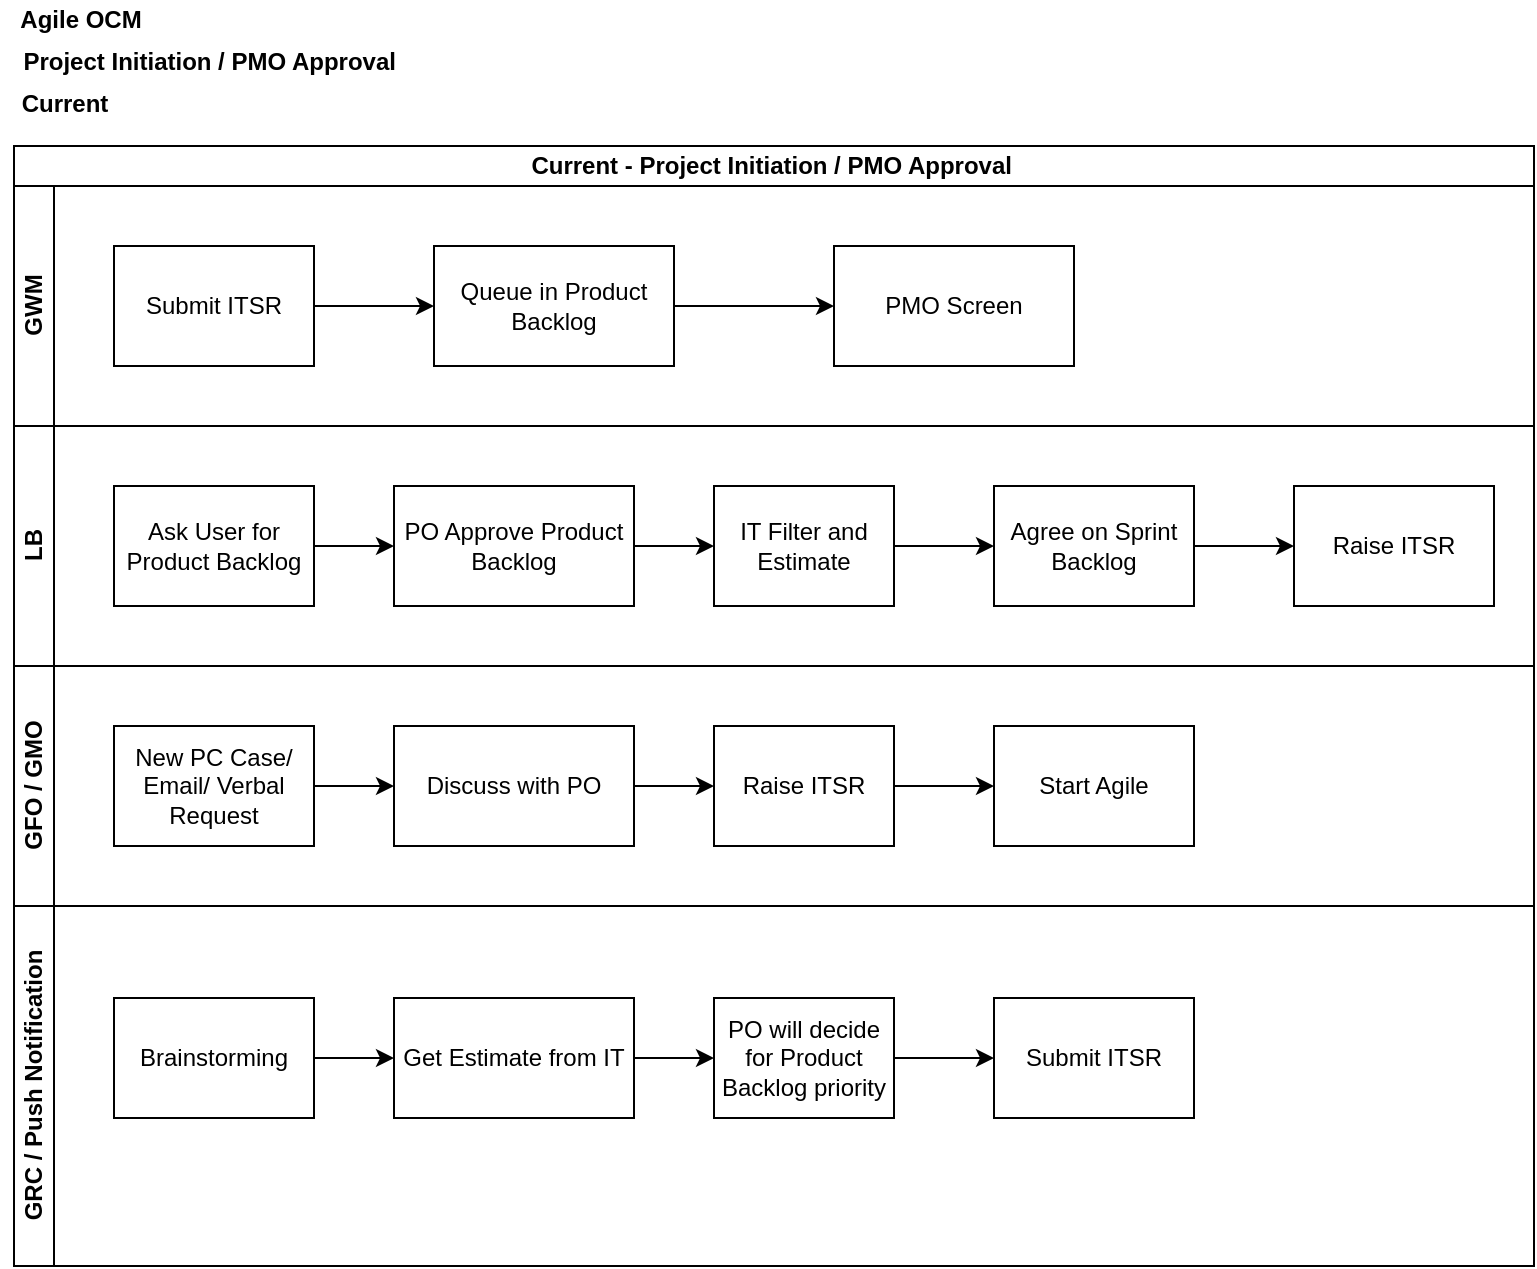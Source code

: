 <mxfile version="12.3.3" type="github" pages="2">
  <diagram id="tEUZ7eTgIlQmSOjJ-7Xw" name="Page-1">
    <mxGraphModel dx="1026" dy="492" grid="1" gridSize="10" guides="1" tooltips="1" connect="1" arrows="1" fold="1" page="1" pageScale="1" pageWidth="827" pageHeight="1169" math="0" shadow="0">
      <root>
        <mxCell id="0"/>
        <mxCell id="1" parent="0"/>
        <mxCell id="F_5JLeAmHHanwswDPZu3-1" value="Current - Project Initiation / PMO Approval&amp;nbsp;" style="swimlane;html=1;childLayout=stackLayout;resizeParent=1;resizeParentMax=0;horizontal=1;startSize=20;horizontalStack=0;" vertex="1" parent="1">
          <mxGeometry x="30" y="100" width="760" height="560" as="geometry"/>
        </mxCell>
        <mxCell id="F_5JLeAmHHanwswDPZu3-2" value="GWM" style="swimlane;html=1;startSize=20;horizontal=0;" vertex="1" parent="F_5JLeAmHHanwswDPZu3-1">
          <mxGeometry y="20" width="760" height="120" as="geometry"/>
        </mxCell>
        <mxCell id="F_5JLeAmHHanwswDPZu3-8" value="" style="edgeStyle=orthogonalEdgeStyle;rounded=0;orthogonalLoop=1;jettySize=auto;html=1;" edge="1" parent="F_5JLeAmHHanwswDPZu3-2" source="F_5JLeAmHHanwswDPZu3-6" target="F_5JLeAmHHanwswDPZu3-7">
          <mxGeometry relative="1" as="geometry"/>
        </mxCell>
        <mxCell id="F_5JLeAmHHanwswDPZu3-6" value="Submit ITSR" style="rounded=0;whiteSpace=wrap;html=1;" vertex="1" parent="F_5JLeAmHHanwswDPZu3-2">
          <mxGeometry x="50" y="30" width="100" height="60" as="geometry"/>
        </mxCell>
        <mxCell id="F_5JLeAmHHanwswDPZu3-11" value="" style="edgeStyle=orthogonalEdgeStyle;rounded=0;orthogonalLoop=1;jettySize=auto;html=1;" edge="1" parent="F_5JLeAmHHanwswDPZu3-2" source="F_5JLeAmHHanwswDPZu3-7" target="F_5JLeAmHHanwswDPZu3-10">
          <mxGeometry relative="1" as="geometry"/>
        </mxCell>
        <mxCell id="F_5JLeAmHHanwswDPZu3-7" value="Queue in Product Backlog" style="rounded=0;whiteSpace=wrap;html=1;" vertex="1" parent="F_5JLeAmHHanwswDPZu3-2">
          <mxGeometry x="210" y="30" width="120" height="60" as="geometry"/>
        </mxCell>
        <mxCell id="F_5JLeAmHHanwswDPZu3-10" value="PMO Screen" style="rounded=0;whiteSpace=wrap;html=1;" vertex="1" parent="F_5JLeAmHHanwswDPZu3-2">
          <mxGeometry x="410" y="30" width="120" height="60" as="geometry"/>
        </mxCell>
        <mxCell id="F_5JLeAmHHanwswDPZu3-3" value="LB" style="swimlane;html=1;startSize=20;horizontal=0;" vertex="1" parent="F_5JLeAmHHanwswDPZu3-1">
          <mxGeometry y="140" width="760" height="120" as="geometry"/>
        </mxCell>
        <mxCell id="F_5JLeAmHHanwswDPZu3-15" value="" style="edgeStyle=orthogonalEdgeStyle;rounded=0;orthogonalLoop=1;jettySize=auto;html=1;" edge="1" parent="F_5JLeAmHHanwswDPZu3-3" source="F_5JLeAmHHanwswDPZu3-12" target="F_5JLeAmHHanwswDPZu3-13">
          <mxGeometry relative="1" as="geometry"/>
        </mxCell>
        <mxCell id="F_5JLeAmHHanwswDPZu3-12" value="Ask User for Product Backlog" style="rounded=0;whiteSpace=wrap;html=1;" vertex="1" parent="F_5JLeAmHHanwswDPZu3-3">
          <mxGeometry x="50" y="30" width="100" height="60" as="geometry"/>
        </mxCell>
        <mxCell id="F_5JLeAmHHanwswDPZu3-16" value="" style="edgeStyle=orthogonalEdgeStyle;rounded=0;orthogonalLoop=1;jettySize=auto;html=1;" edge="1" parent="F_5JLeAmHHanwswDPZu3-3" source="F_5JLeAmHHanwswDPZu3-13" target="F_5JLeAmHHanwswDPZu3-14">
          <mxGeometry relative="1" as="geometry"/>
        </mxCell>
        <mxCell id="F_5JLeAmHHanwswDPZu3-13" value="PO Approve Product Backlog" style="rounded=0;whiteSpace=wrap;html=1;" vertex="1" parent="F_5JLeAmHHanwswDPZu3-3">
          <mxGeometry x="190" y="30" width="120" height="60" as="geometry"/>
        </mxCell>
        <mxCell id="F_5JLeAmHHanwswDPZu3-18" value="" style="edgeStyle=orthogonalEdgeStyle;rounded=0;orthogonalLoop=1;jettySize=auto;html=1;" edge="1" parent="F_5JLeAmHHanwswDPZu3-3" source="F_5JLeAmHHanwswDPZu3-14" target="F_5JLeAmHHanwswDPZu3-17">
          <mxGeometry relative="1" as="geometry"/>
        </mxCell>
        <mxCell id="F_5JLeAmHHanwswDPZu3-14" value="IT Filter and Estimate" style="rounded=0;whiteSpace=wrap;html=1;" vertex="1" parent="F_5JLeAmHHanwswDPZu3-3">
          <mxGeometry x="350" y="30" width="90" height="60" as="geometry"/>
        </mxCell>
        <mxCell id="F_5JLeAmHHanwswDPZu3-20" value="" style="edgeStyle=orthogonalEdgeStyle;rounded=0;orthogonalLoop=1;jettySize=auto;html=1;" edge="1" parent="F_5JLeAmHHanwswDPZu3-3" source="F_5JLeAmHHanwswDPZu3-17" target="F_5JLeAmHHanwswDPZu3-19">
          <mxGeometry relative="1" as="geometry"/>
        </mxCell>
        <mxCell id="F_5JLeAmHHanwswDPZu3-17" value="Agree on Sprint Backlog" style="rounded=0;whiteSpace=wrap;html=1;" vertex="1" parent="F_5JLeAmHHanwswDPZu3-3">
          <mxGeometry x="490" y="30" width="100" height="60" as="geometry"/>
        </mxCell>
        <mxCell id="F_5JLeAmHHanwswDPZu3-19" value="Raise ITSR" style="rounded=0;whiteSpace=wrap;html=1;" vertex="1" parent="F_5JLeAmHHanwswDPZu3-3">
          <mxGeometry x="640" y="30" width="100" height="60" as="geometry"/>
        </mxCell>
        <mxCell id="F_5JLeAmHHanwswDPZu3-4" value="GFO / GMO" style="swimlane;html=1;startSize=20;horizontal=0;" vertex="1" parent="F_5JLeAmHHanwswDPZu3-1">
          <mxGeometry y="260" width="760" height="120" as="geometry"/>
        </mxCell>
        <mxCell id="F_5JLeAmHHanwswDPZu3-25" value="" style="edgeStyle=orthogonalEdgeStyle;rounded=0;orthogonalLoop=1;jettySize=auto;html=1;" edge="1" parent="F_5JLeAmHHanwswDPZu3-4" source="F_5JLeAmHHanwswDPZu3-21" target="F_5JLeAmHHanwswDPZu3-22">
          <mxGeometry relative="1" as="geometry"/>
        </mxCell>
        <mxCell id="F_5JLeAmHHanwswDPZu3-21" value="New PC Case/ Email/ Verbal Request" style="rounded=0;whiteSpace=wrap;html=1;" vertex="1" parent="F_5JLeAmHHanwswDPZu3-4">
          <mxGeometry x="50" y="30" width="100" height="60" as="geometry"/>
        </mxCell>
        <mxCell id="F_5JLeAmHHanwswDPZu3-26" value="" style="edgeStyle=orthogonalEdgeStyle;rounded=0;orthogonalLoop=1;jettySize=auto;html=1;" edge="1" parent="F_5JLeAmHHanwswDPZu3-4" source="F_5JLeAmHHanwswDPZu3-22" target="F_5JLeAmHHanwswDPZu3-23">
          <mxGeometry relative="1" as="geometry"/>
        </mxCell>
        <mxCell id="F_5JLeAmHHanwswDPZu3-22" value="Discuss with PO" style="rounded=0;whiteSpace=wrap;html=1;" vertex="1" parent="F_5JLeAmHHanwswDPZu3-4">
          <mxGeometry x="190" y="30" width="120" height="60" as="geometry"/>
        </mxCell>
        <mxCell id="F_5JLeAmHHanwswDPZu3-27" value="" style="edgeStyle=orthogonalEdgeStyle;rounded=0;orthogonalLoop=1;jettySize=auto;html=1;" edge="1" parent="F_5JLeAmHHanwswDPZu3-4" source="F_5JLeAmHHanwswDPZu3-23" target="F_5JLeAmHHanwswDPZu3-24">
          <mxGeometry relative="1" as="geometry"/>
        </mxCell>
        <mxCell id="F_5JLeAmHHanwswDPZu3-23" value="Raise ITSR" style="rounded=0;whiteSpace=wrap;html=1;" vertex="1" parent="F_5JLeAmHHanwswDPZu3-4">
          <mxGeometry x="350" y="30" width="90" height="60" as="geometry"/>
        </mxCell>
        <mxCell id="F_5JLeAmHHanwswDPZu3-24" value="Start Agile" style="rounded=0;whiteSpace=wrap;html=1;" vertex="1" parent="F_5JLeAmHHanwswDPZu3-4">
          <mxGeometry x="490" y="30" width="100" height="60" as="geometry"/>
        </mxCell>
        <mxCell id="F_5JLeAmHHanwswDPZu3-9" value="GRC / Push Notification" style="swimlane;html=1;startSize=20;horizontal=0;" vertex="1" parent="F_5JLeAmHHanwswDPZu3-1">
          <mxGeometry y="380" width="760" height="180" as="geometry"/>
        </mxCell>
        <mxCell id="F_5JLeAmHHanwswDPZu3-32" value="" style="edgeStyle=orthogonalEdgeStyle;rounded=0;orthogonalLoop=1;jettySize=auto;html=1;" edge="1" parent="F_5JLeAmHHanwswDPZu3-9" source="F_5JLeAmHHanwswDPZu3-28" target="F_5JLeAmHHanwswDPZu3-29">
          <mxGeometry relative="1" as="geometry"/>
        </mxCell>
        <mxCell id="F_5JLeAmHHanwswDPZu3-28" value="Brainstorming" style="rounded=0;whiteSpace=wrap;html=1;" vertex="1" parent="F_5JLeAmHHanwswDPZu3-9">
          <mxGeometry x="50" y="46" width="100" height="60" as="geometry"/>
        </mxCell>
        <mxCell id="F_5JLeAmHHanwswDPZu3-33" value="" style="edgeStyle=orthogonalEdgeStyle;rounded=0;orthogonalLoop=1;jettySize=auto;html=1;" edge="1" parent="F_5JLeAmHHanwswDPZu3-9" source="F_5JLeAmHHanwswDPZu3-29" target="F_5JLeAmHHanwswDPZu3-30">
          <mxGeometry relative="1" as="geometry"/>
        </mxCell>
        <mxCell id="F_5JLeAmHHanwswDPZu3-29" value="Get Estimate from IT" style="rounded=0;whiteSpace=wrap;html=1;" vertex="1" parent="F_5JLeAmHHanwswDPZu3-9">
          <mxGeometry x="190" y="46" width="120" height="60" as="geometry"/>
        </mxCell>
        <mxCell id="F_5JLeAmHHanwswDPZu3-34" value="" style="edgeStyle=orthogonalEdgeStyle;rounded=0;orthogonalLoop=1;jettySize=auto;html=1;" edge="1" parent="F_5JLeAmHHanwswDPZu3-9" source="F_5JLeAmHHanwswDPZu3-30" target="F_5JLeAmHHanwswDPZu3-31">
          <mxGeometry relative="1" as="geometry"/>
        </mxCell>
        <mxCell id="F_5JLeAmHHanwswDPZu3-30" value="PO will decide for Product Backlog priority" style="rounded=0;whiteSpace=wrap;html=1;" vertex="1" parent="F_5JLeAmHHanwswDPZu3-9">
          <mxGeometry x="350" y="46" width="90" height="60" as="geometry"/>
        </mxCell>
        <mxCell id="F_5JLeAmHHanwswDPZu3-31" value="Submit ITSR" style="rounded=0;whiteSpace=wrap;html=1;" vertex="1" parent="F_5JLeAmHHanwswDPZu3-9">
          <mxGeometry x="490" y="46" width="100" height="60" as="geometry"/>
        </mxCell>
        <mxCell id="F_5JLeAmHHanwswDPZu3-45" value="Agile OCM" style="text;html=1;resizable=0;autosize=1;align=center;verticalAlign=middle;points=[];fillColor=none;strokeColor=none;rounded=0;fontStyle=1" vertex="1" parent="1">
          <mxGeometry x="23" y="27" width="80" height="20" as="geometry"/>
        </mxCell>
        <mxCell id="F_5JLeAmHHanwswDPZu3-46" value="&lt;span style=&quot;font-weight: bold&quot;&gt;Project Initiation / PMO Approval&amp;nbsp;&lt;/span&gt;" style="text;html=1;resizable=0;autosize=1;align=center;verticalAlign=middle;points=[];fillColor=none;strokeColor=none;rounded=0;" vertex="1" parent="1">
          <mxGeometry x="24" y="48" width="210" height="20" as="geometry"/>
        </mxCell>
        <mxCell id="F_5JLeAmHHanwswDPZu3-47" value="Current" style="text;html=1;resizable=0;autosize=1;align=center;verticalAlign=middle;points=[];fillColor=none;strokeColor=none;rounded=0;fontStyle=1" vertex="1" parent="1">
          <mxGeometry x="25" y="69" width="60" height="20" as="geometry"/>
        </mxCell>
      </root>
    </mxGraphModel>
  </diagram>
  <diagram id="NIRkjNh6jo3Xkz6WuGrl" name="Page-2">
    <mxGraphModel dx="1026" dy="492" grid="1" gridSize="10" guides="1" tooltips="1" connect="1" arrows="1" fold="1" page="1" pageScale="1" pageWidth="827" pageHeight="1169" math="0" shadow="0">
      <root>
        <mxCell id="v0TRMTM9oVVGrzGvH2Xm-0"/>
        <mxCell id="v0TRMTM9oVVGrzGvH2Xm-1" parent="v0TRMTM9oVVGrzGvH2Xm-0"/>
        <mxCell id="l15D3FRKEXwRDgA3ZpKB-0" value="Current - Project Initiation / PMO Approval&amp;nbsp;" style="swimlane;html=1;childLayout=stackLayout;resizeParent=1;resizeParentMax=0;horizontal=1;startSize=20;horizontalStack=0;" vertex="1" parent="v0TRMTM9oVVGrzGvH2Xm-1">
          <mxGeometry x="30" y="100" width="760" height="560" as="geometry"/>
        </mxCell>
        <mxCell id="l15D3FRKEXwRDgA3ZpKB-1" value="GWM" style="swimlane;html=1;startSize=20;horizontal=0;" vertex="1" parent="l15D3FRKEXwRDgA3ZpKB-0">
          <mxGeometry y="20" width="760" height="120" as="geometry"/>
        </mxCell>
        <mxCell id="l15D3FRKEXwRDgA3ZpKB-2" value="" style="edgeStyle=orthogonalEdgeStyle;rounded=0;orthogonalLoop=1;jettySize=auto;html=1;" edge="1" parent="l15D3FRKEXwRDgA3ZpKB-1" source="l15D3FRKEXwRDgA3ZpKB-3" target="l15D3FRKEXwRDgA3ZpKB-5">
          <mxGeometry relative="1" as="geometry"/>
        </mxCell>
        <mxCell id="l15D3FRKEXwRDgA3ZpKB-3" value="Submit ITSR" style="rounded=0;whiteSpace=wrap;html=1;" vertex="1" parent="l15D3FRKEXwRDgA3ZpKB-1">
          <mxGeometry x="50" y="30" width="100" height="60" as="geometry"/>
        </mxCell>
        <mxCell id="l15D3FRKEXwRDgA3ZpKB-4" value="" style="edgeStyle=orthogonalEdgeStyle;rounded=0;orthogonalLoop=1;jettySize=auto;html=1;" edge="1" parent="l15D3FRKEXwRDgA3ZpKB-1" source="l15D3FRKEXwRDgA3ZpKB-5" target="l15D3FRKEXwRDgA3ZpKB-6">
          <mxGeometry relative="1" as="geometry"/>
        </mxCell>
        <mxCell id="l15D3FRKEXwRDgA3ZpKB-5" value="Queue in Product Backlog" style="rounded=0;whiteSpace=wrap;html=1;" vertex="1" parent="l15D3FRKEXwRDgA3ZpKB-1">
          <mxGeometry x="210" y="30" width="120" height="60" as="geometry"/>
        </mxCell>
        <mxCell id="l15D3FRKEXwRDgA3ZpKB-6" value="PMO Screen" style="rounded=0;whiteSpace=wrap;html=1;" vertex="1" parent="l15D3FRKEXwRDgA3ZpKB-1">
          <mxGeometry x="410" y="30" width="120" height="60" as="geometry"/>
        </mxCell>
        <mxCell id="l15D3FRKEXwRDgA3ZpKB-7" value="LB" style="swimlane;html=1;startSize=20;horizontal=0;" vertex="1" parent="l15D3FRKEXwRDgA3ZpKB-0">
          <mxGeometry y="140" width="760" height="120" as="geometry"/>
        </mxCell>
        <mxCell id="l15D3FRKEXwRDgA3ZpKB-8" value="" style="edgeStyle=orthogonalEdgeStyle;rounded=0;orthogonalLoop=1;jettySize=auto;html=1;" edge="1" parent="l15D3FRKEXwRDgA3ZpKB-7" source="l15D3FRKEXwRDgA3ZpKB-9" target="l15D3FRKEXwRDgA3ZpKB-11">
          <mxGeometry relative="1" as="geometry"/>
        </mxCell>
        <mxCell id="l15D3FRKEXwRDgA3ZpKB-9" value="Ask User for Product Backlog" style="rounded=0;whiteSpace=wrap;html=1;" vertex="1" parent="l15D3FRKEXwRDgA3ZpKB-7">
          <mxGeometry x="50" y="30" width="100" height="60" as="geometry"/>
        </mxCell>
        <mxCell id="l15D3FRKEXwRDgA3ZpKB-10" value="" style="edgeStyle=orthogonalEdgeStyle;rounded=0;orthogonalLoop=1;jettySize=auto;html=1;" edge="1" parent="l15D3FRKEXwRDgA3ZpKB-7" source="l15D3FRKEXwRDgA3ZpKB-11" target="l15D3FRKEXwRDgA3ZpKB-13">
          <mxGeometry relative="1" as="geometry"/>
        </mxCell>
        <mxCell id="l15D3FRKEXwRDgA3ZpKB-11" value="PO Approve Product Backlog" style="rounded=0;whiteSpace=wrap;html=1;" vertex="1" parent="l15D3FRKEXwRDgA3ZpKB-7">
          <mxGeometry x="190" y="30" width="120" height="60" as="geometry"/>
        </mxCell>
        <mxCell id="l15D3FRKEXwRDgA3ZpKB-12" value="" style="edgeStyle=orthogonalEdgeStyle;rounded=0;orthogonalLoop=1;jettySize=auto;html=1;" edge="1" parent="l15D3FRKEXwRDgA3ZpKB-7" source="l15D3FRKEXwRDgA3ZpKB-13" target="l15D3FRKEXwRDgA3ZpKB-15">
          <mxGeometry relative="1" as="geometry"/>
        </mxCell>
        <mxCell id="l15D3FRKEXwRDgA3ZpKB-13" value="IT Filter and Estimate" style="rounded=0;whiteSpace=wrap;html=1;" vertex="1" parent="l15D3FRKEXwRDgA3ZpKB-7">
          <mxGeometry x="350" y="30" width="90" height="60" as="geometry"/>
        </mxCell>
        <mxCell id="l15D3FRKEXwRDgA3ZpKB-14" value="" style="edgeStyle=orthogonalEdgeStyle;rounded=0;orthogonalLoop=1;jettySize=auto;html=1;" edge="1" parent="l15D3FRKEXwRDgA3ZpKB-7" source="l15D3FRKEXwRDgA3ZpKB-15" target="l15D3FRKEXwRDgA3ZpKB-16">
          <mxGeometry relative="1" as="geometry"/>
        </mxCell>
        <mxCell id="l15D3FRKEXwRDgA3ZpKB-15" value="Agree on Sprint Backlog" style="rounded=0;whiteSpace=wrap;html=1;" vertex="1" parent="l15D3FRKEXwRDgA3ZpKB-7">
          <mxGeometry x="490" y="30" width="100" height="60" as="geometry"/>
        </mxCell>
        <mxCell id="l15D3FRKEXwRDgA3ZpKB-16" value="Raise ITSR" style="rounded=0;whiteSpace=wrap;html=1;" vertex="1" parent="l15D3FRKEXwRDgA3ZpKB-7">
          <mxGeometry x="640" y="30" width="100" height="60" as="geometry"/>
        </mxCell>
        <mxCell id="l15D3FRKEXwRDgA3ZpKB-17" value="GFO / GMO" style="swimlane;html=1;startSize=20;horizontal=0;" vertex="1" parent="l15D3FRKEXwRDgA3ZpKB-0">
          <mxGeometry y="260" width="760" height="120" as="geometry"/>
        </mxCell>
        <mxCell id="l15D3FRKEXwRDgA3ZpKB-18" value="" style="edgeStyle=orthogonalEdgeStyle;rounded=0;orthogonalLoop=1;jettySize=auto;html=1;" edge="1" parent="l15D3FRKEXwRDgA3ZpKB-17" source="l15D3FRKEXwRDgA3ZpKB-19" target="l15D3FRKEXwRDgA3ZpKB-21">
          <mxGeometry relative="1" as="geometry"/>
        </mxCell>
        <mxCell id="l15D3FRKEXwRDgA3ZpKB-19" value="New PC Case/ Email/ Verbal Request" style="rounded=0;whiteSpace=wrap;html=1;" vertex="1" parent="l15D3FRKEXwRDgA3ZpKB-17">
          <mxGeometry x="50" y="30" width="100" height="60" as="geometry"/>
        </mxCell>
        <mxCell id="l15D3FRKEXwRDgA3ZpKB-20" value="" style="edgeStyle=orthogonalEdgeStyle;rounded=0;orthogonalLoop=1;jettySize=auto;html=1;" edge="1" parent="l15D3FRKEXwRDgA3ZpKB-17" source="l15D3FRKEXwRDgA3ZpKB-21" target="l15D3FRKEXwRDgA3ZpKB-23">
          <mxGeometry relative="1" as="geometry"/>
        </mxCell>
        <mxCell id="l15D3FRKEXwRDgA3ZpKB-21" value="Discuss with PO" style="rounded=0;whiteSpace=wrap;html=1;" vertex="1" parent="l15D3FRKEXwRDgA3ZpKB-17">
          <mxGeometry x="190" y="30" width="120" height="60" as="geometry"/>
        </mxCell>
        <mxCell id="l15D3FRKEXwRDgA3ZpKB-22" value="" style="edgeStyle=orthogonalEdgeStyle;rounded=0;orthogonalLoop=1;jettySize=auto;html=1;" edge="1" parent="l15D3FRKEXwRDgA3ZpKB-17" source="l15D3FRKEXwRDgA3ZpKB-23" target="l15D3FRKEXwRDgA3ZpKB-24">
          <mxGeometry relative="1" as="geometry"/>
        </mxCell>
        <mxCell id="l15D3FRKEXwRDgA3ZpKB-23" value="Raise ITSR" style="rounded=0;whiteSpace=wrap;html=1;" vertex="1" parent="l15D3FRKEXwRDgA3ZpKB-17">
          <mxGeometry x="350" y="30" width="90" height="60" as="geometry"/>
        </mxCell>
        <mxCell id="l15D3FRKEXwRDgA3ZpKB-24" value="Start Agile" style="rounded=0;whiteSpace=wrap;html=1;" vertex="1" parent="l15D3FRKEXwRDgA3ZpKB-17">
          <mxGeometry x="490" y="30" width="100" height="60" as="geometry"/>
        </mxCell>
        <mxCell id="l15D3FRKEXwRDgA3ZpKB-25" value="GRC / Push Notification" style="swimlane;html=1;startSize=20;horizontal=0;" vertex="1" parent="l15D3FRKEXwRDgA3ZpKB-0">
          <mxGeometry y="380" width="760" height="180" as="geometry"/>
        </mxCell>
        <mxCell id="l15D3FRKEXwRDgA3ZpKB-26" value="" style="edgeStyle=orthogonalEdgeStyle;rounded=0;orthogonalLoop=1;jettySize=auto;html=1;" edge="1" parent="l15D3FRKEXwRDgA3ZpKB-25" source="l15D3FRKEXwRDgA3ZpKB-27" target="l15D3FRKEXwRDgA3ZpKB-29">
          <mxGeometry relative="1" as="geometry"/>
        </mxCell>
        <mxCell id="l15D3FRKEXwRDgA3ZpKB-27" value="Brainstorming" style="rounded=0;whiteSpace=wrap;html=1;" vertex="1" parent="l15D3FRKEXwRDgA3ZpKB-25">
          <mxGeometry x="50" y="46" width="100" height="60" as="geometry"/>
        </mxCell>
        <mxCell id="l15D3FRKEXwRDgA3ZpKB-28" value="" style="edgeStyle=orthogonalEdgeStyle;rounded=0;orthogonalLoop=1;jettySize=auto;html=1;" edge="1" parent="l15D3FRKEXwRDgA3ZpKB-25" source="l15D3FRKEXwRDgA3ZpKB-29" target="l15D3FRKEXwRDgA3ZpKB-31">
          <mxGeometry relative="1" as="geometry"/>
        </mxCell>
        <mxCell id="l15D3FRKEXwRDgA3ZpKB-29" value="Get Estimate from IT" style="rounded=0;whiteSpace=wrap;html=1;" vertex="1" parent="l15D3FRKEXwRDgA3ZpKB-25">
          <mxGeometry x="190" y="46" width="120" height="60" as="geometry"/>
        </mxCell>
        <mxCell id="l15D3FRKEXwRDgA3ZpKB-30" value="" style="edgeStyle=orthogonalEdgeStyle;rounded=0;orthogonalLoop=1;jettySize=auto;html=1;" edge="1" parent="l15D3FRKEXwRDgA3ZpKB-25" source="l15D3FRKEXwRDgA3ZpKB-31" target="l15D3FRKEXwRDgA3ZpKB-32">
          <mxGeometry relative="1" as="geometry"/>
        </mxCell>
        <mxCell id="l15D3FRKEXwRDgA3ZpKB-31" value="PO will decide for Product Backlog priority" style="rounded=0;whiteSpace=wrap;html=1;" vertex="1" parent="l15D3FRKEXwRDgA3ZpKB-25">
          <mxGeometry x="350" y="46" width="90" height="60" as="geometry"/>
        </mxCell>
        <mxCell id="l15D3FRKEXwRDgA3ZpKB-32" value="Submit ITSR" style="rounded=0;whiteSpace=wrap;html=1;" vertex="1" parent="l15D3FRKEXwRDgA3ZpKB-25">
          <mxGeometry x="490" y="46" width="100" height="60" as="geometry"/>
        </mxCell>
        <mxCell id="l15D3FRKEXwRDgA3ZpKB-33" value="Agile OCM" style="text;html=1;resizable=0;autosize=1;align=center;verticalAlign=middle;points=[];fillColor=none;strokeColor=none;rounded=0;fontStyle=1" vertex="1" parent="v0TRMTM9oVVGrzGvH2Xm-1">
          <mxGeometry x="23" y="27" width="80" height="20" as="geometry"/>
        </mxCell>
        <mxCell id="l15D3FRKEXwRDgA3ZpKB-34" value="&lt;span style=&quot;font-weight: bold&quot;&gt;Project Initiation / PMO Approval&amp;nbsp;&lt;/span&gt;" style="text;html=1;resizable=0;autosize=1;align=center;verticalAlign=middle;points=[];fillColor=none;strokeColor=none;rounded=0;" vertex="1" parent="v0TRMTM9oVVGrzGvH2Xm-1">
          <mxGeometry x="24" y="48" width="210" height="20" as="geometry"/>
        </mxCell>
        <mxCell id="l15D3FRKEXwRDgA3ZpKB-35" value="Current" style="text;html=1;resizable=0;autosize=1;align=center;verticalAlign=middle;points=[];fillColor=none;strokeColor=none;rounded=0;fontStyle=1" vertex="1" parent="v0TRMTM9oVVGrzGvH2Xm-1">
          <mxGeometry x="25" y="69" width="60" height="20" as="geometry"/>
        </mxCell>
      </root>
    </mxGraphModel>
  </diagram>
</mxfile>
